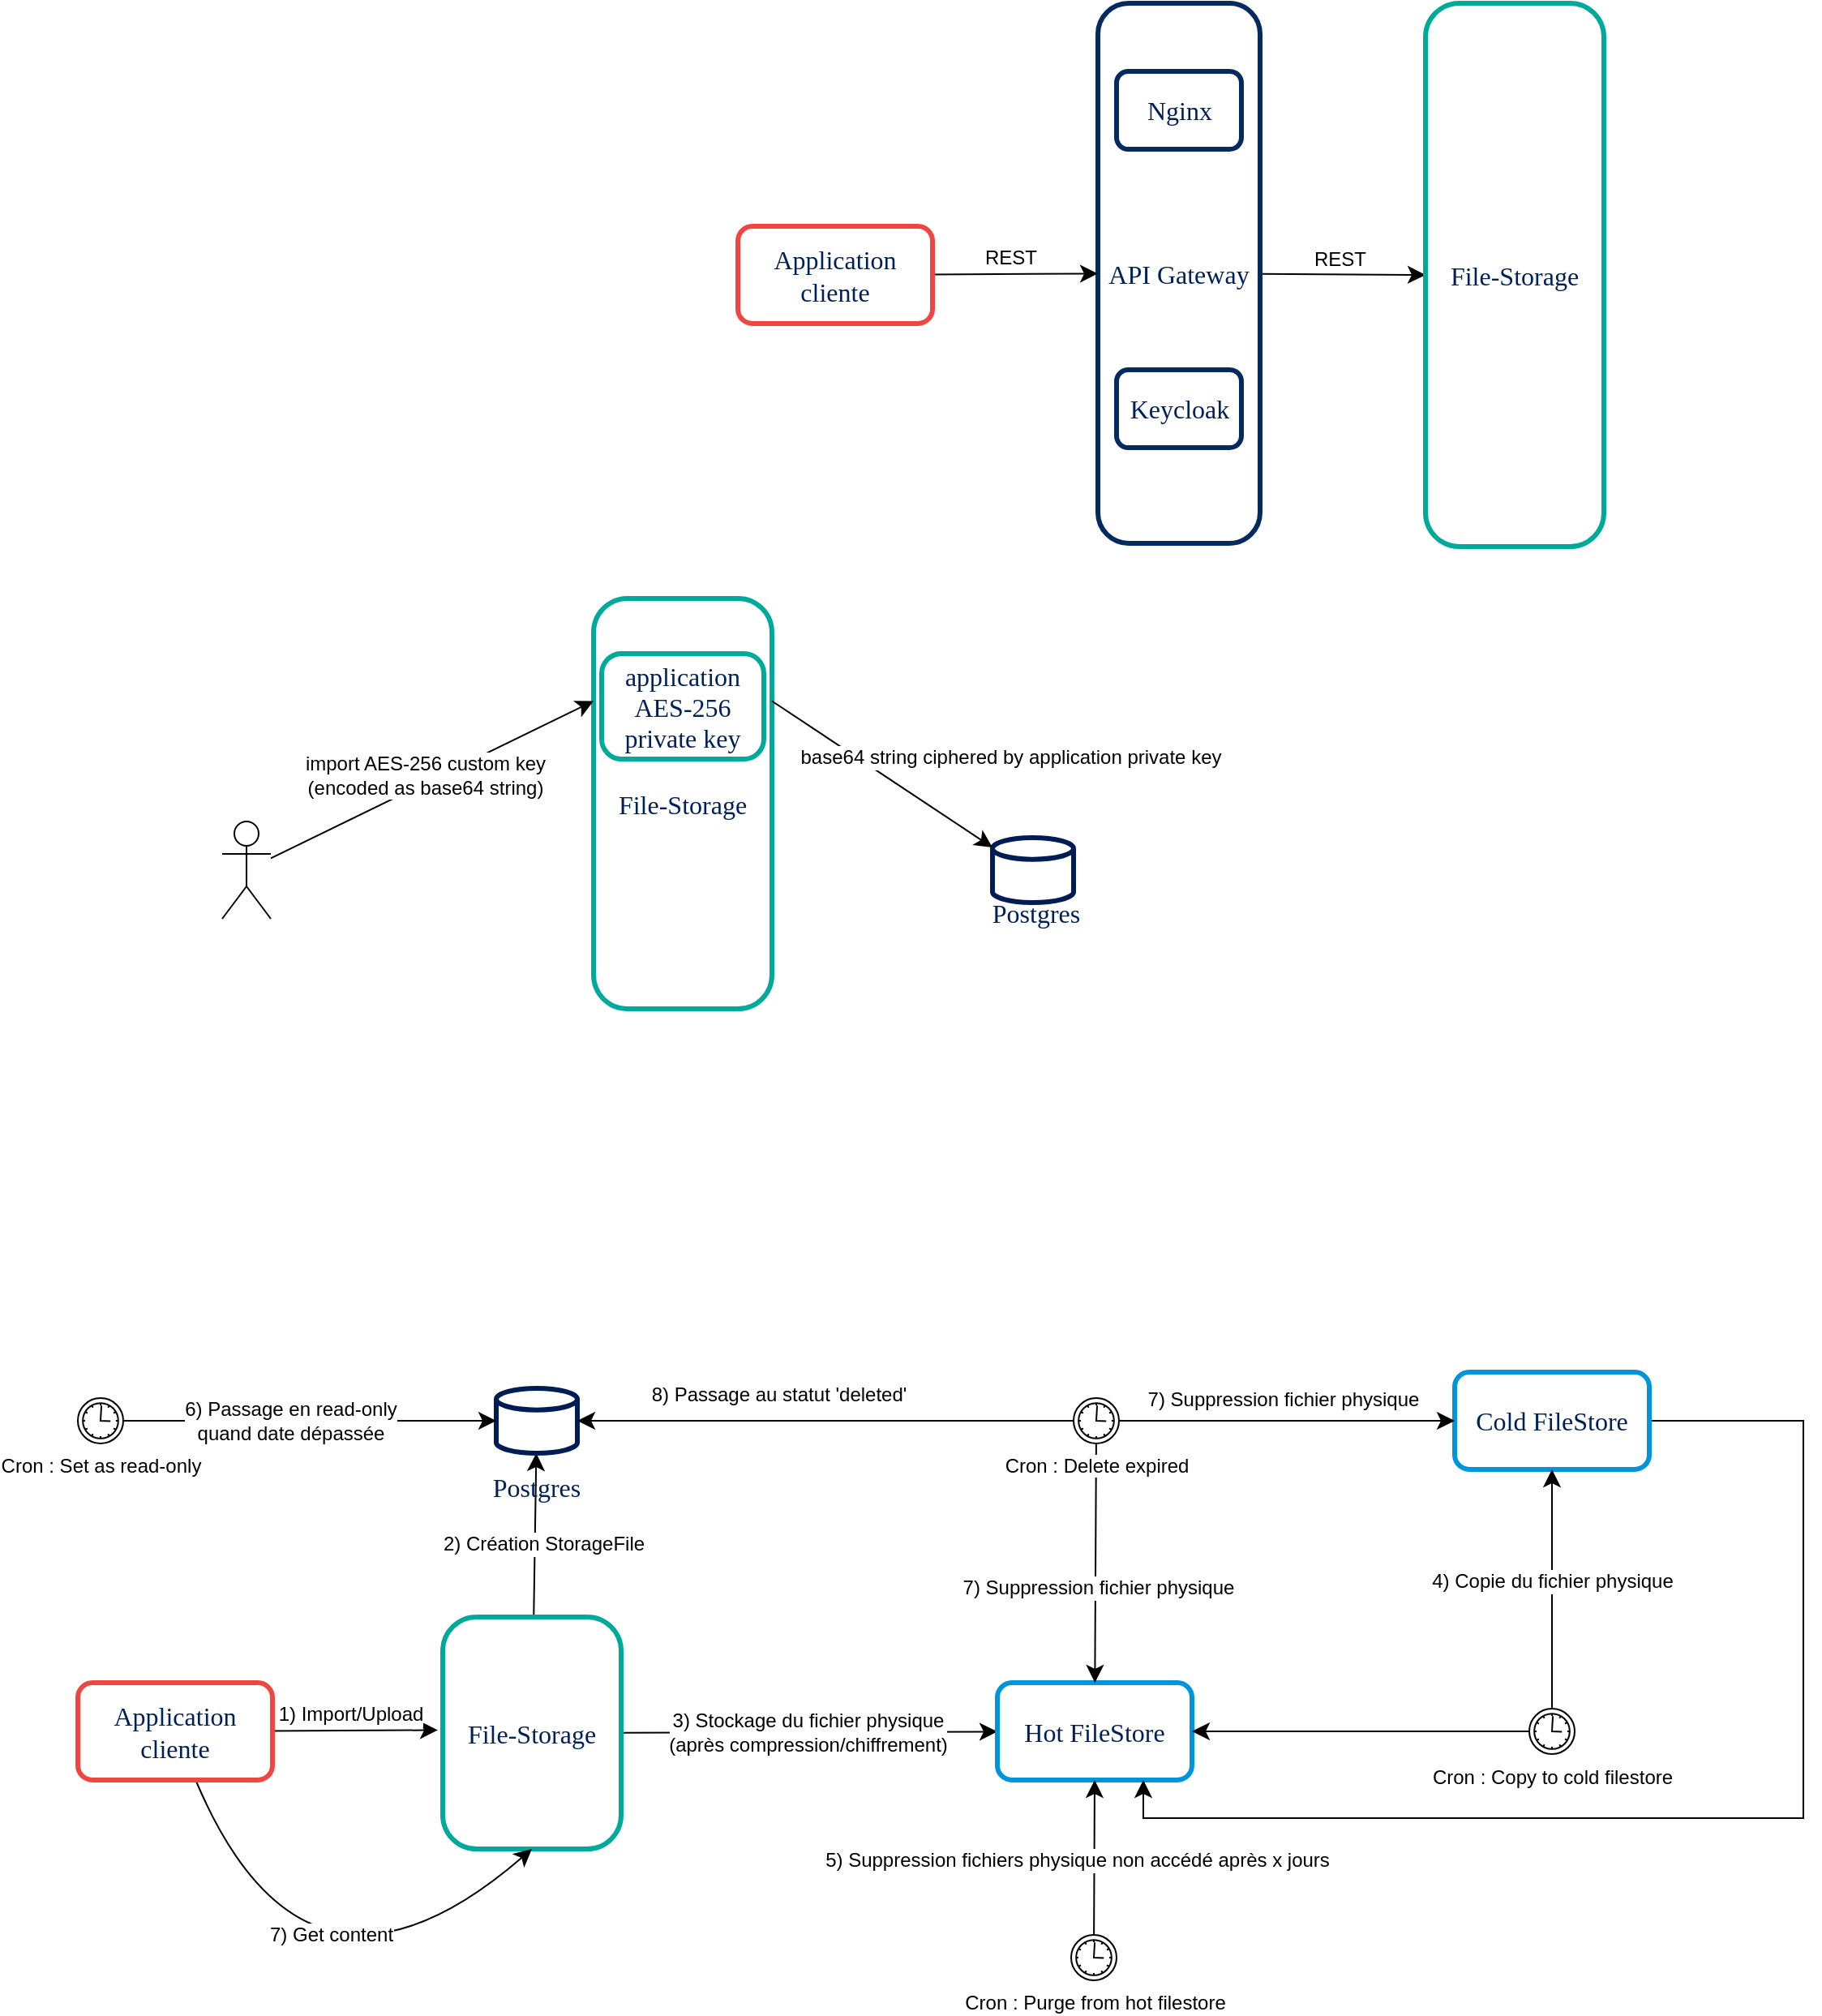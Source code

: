 <mxfile version="24.8.4">
  <diagram name="Page-1" id="FncsBsidGPWUWkws9rxi">
    <mxGraphModel dx="2234" dy="1232" grid="1" gridSize="10" guides="1" tooltips="1" connect="1" arrows="1" fold="1" page="0" pageScale="1" pageWidth="827" pageHeight="1169" math="0" shadow="0">
      <root>
        <mxCell id="0" />
        <mxCell id="1" parent="0" />
        <mxCell id="_1UMDs2DOgb2wRNb5rlj-7" style="edgeStyle=none;curved=1;rounded=0;orthogonalLoop=1;jettySize=auto;html=1;entryX=0;entryY=0.5;entryDx=0;entryDy=0;fontSize=12;startSize=8;endSize=8;" edge="1" parent="1" source="_1UMDs2DOgb2wRNb5rlj-1" target="_1UMDs2DOgb2wRNb5rlj-2">
          <mxGeometry relative="1" as="geometry" />
        </mxCell>
        <mxCell id="_1UMDs2DOgb2wRNb5rlj-9" value="REST" style="edgeLabel;html=1;align=center;verticalAlign=middle;resizable=0;points=[];fontSize=12;" vertex="1" connectable="0" parent="_1UMDs2DOgb2wRNb5rlj-7">
          <mxGeometry x="-0.078" relative="1" as="geometry">
            <mxPoint x="2" y="-9" as="offset" />
          </mxGeometry>
        </mxCell>
        <mxCell id="_1UMDs2DOgb2wRNb5rlj-1" value="API Gateway" style="rounded=1;whiteSpace=wrap;html=1;strokeColor=#042a60;strokeWidth=3;arcSize=19;fontFamily=Poppins;fontSource=https%3A%2F%2Ffonts.googleapis.com%2Fcss%3Ffamily%3DPoppins;fontSize=16;fontColor=#002058;fontStyle=0;labelBackgroundColor=none;labelBorderColor=none;" vertex="1" parent="1">
          <mxGeometry x="45" y="-39" width="100" height="333" as="geometry" />
        </mxCell>
        <mxCell id="_1UMDs2DOgb2wRNb5rlj-2" value="File-Storage" style="rounded=1;whiteSpace=wrap;html=1;strokeColor=#00AA9B;strokeWidth=3;arcSize=19;fontFamily=Poppins;fontSource=https%3A%2F%2Ffonts.googleapis.com%2Fcss%3Ffamily%3DPoppins;fontSize=16;fontColor=#002058;fontStyle=0;labelBackgroundColor=none;labelBorderColor=none;" vertex="1" parent="1">
          <mxGeometry x="247" y="-39" width="110" height="335" as="geometry" />
        </mxCell>
        <mxCell id="_1UMDs2DOgb2wRNb5rlj-3" value="&lt;div&gt;Nginx&lt;/div&gt;" style="rounded=1;whiteSpace=wrap;html=1;strokeColor=#042a60;strokeWidth=3;arcSize=15;fontFamily=Poppins;fontSource=https%3A%2F%2Ffonts.googleapis.com%2Fcss%3Ffamily%3DPoppins;fontSize=16;fontColor=#002058;fontStyle=0;labelBackgroundColor=none;labelBorderColor=none;" vertex="1" parent="1">
          <mxGeometry x="56.5" y="3" width="77" height="48" as="geometry" />
        </mxCell>
        <mxCell id="_1UMDs2DOgb2wRNb5rlj-4" value="Keycloak" style="rounded=1;whiteSpace=wrap;html=1;strokeColor=#042a60;strokeWidth=3;arcSize=15;fontFamily=Poppins;fontSource=https%3A%2F%2Ffonts.googleapis.com%2Fcss%3Ffamily%3DPoppins;fontSize=16;fontColor=#002058;fontStyle=0;labelBackgroundColor=none;labelBorderColor=none;" vertex="1" parent="1">
          <mxGeometry x="56.5" y="187" width="77" height="48" as="geometry" />
        </mxCell>
        <mxCell id="_1UMDs2DOgb2wRNb5rlj-10" style="edgeStyle=none;curved=1;rounded=0;orthogonalLoop=1;jettySize=auto;html=1;fontSize=12;startSize=8;endSize=8;" edge="1" parent="1" source="_1UMDs2DOgb2wRNb5rlj-5" target="_1UMDs2DOgb2wRNb5rlj-1">
          <mxGeometry relative="1" as="geometry" />
        </mxCell>
        <mxCell id="_1UMDs2DOgb2wRNb5rlj-11" value="REST" style="edgeLabel;html=1;align=center;verticalAlign=middle;resizable=0;points=[];fontSize=12;" vertex="1" connectable="0" parent="_1UMDs2DOgb2wRNb5rlj-10">
          <mxGeometry x="0.078" y="-1" relative="1" as="geometry">
            <mxPoint x="-7" y="-11" as="offset" />
          </mxGeometry>
        </mxCell>
        <mxCell id="_1UMDs2DOgb2wRNb5rlj-5" value="Application cliente" style="rounded=1;whiteSpace=wrap;html=1;strokeColor=#F04641;strokeWidth=3;arcSize=15;fontFamily=Poppins;fontSource=https%3A%2F%2Ffonts.googleapis.com%2Fcss%3Ffamily%3DPoppins;fontSize=16;fontColor=#002058;fontStyle=0;labelBackgroundColor=none;labelBorderColor=none;" vertex="1" parent="1">
          <mxGeometry x="-177" y="98.5" width="120" height="60" as="geometry" />
        </mxCell>
        <mxCell id="_1UMDs2DOgb2wRNb5rlj-12" value="File-Storage" style="rounded=1;whiteSpace=wrap;html=1;strokeColor=#00AA9B;strokeWidth=3;arcSize=19;fontFamily=Poppins;fontSource=https%3A%2F%2Ffonts.googleapis.com%2Fcss%3Ffamily%3DPoppins;fontSize=16;fontColor=#002058;fontStyle=0;labelBackgroundColor=none;labelBorderColor=none;" vertex="1" parent="1">
          <mxGeometry x="-266" y="328" width="110" height="253" as="geometry" />
        </mxCell>
        <mxCell id="_1UMDs2DOgb2wRNb5rlj-13" value="&lt;div&gt;application&lt;br&gt;&lt;/div&gt;&lt;div&gt;AES-256 private key&lt;/div&gt;" style="rounded=1;whiteSpace=wrap;html=1;strokeColor=#00AA9B;strokeWidth=3;arcSize=19;fontFamily=Poppins;fontSource=https%3A%2F%2Ffonts.googleapis.com%2Fcss%3Ffamily%3DPoppins;fontSize=16;fontColor=#002058;fontStyle=0;labelBackgroundColor=none;labelBorderColor=none;" vertex="1" parent="1">
          <mxGeometry x="-261" y="362" width="100" height="65" as="geometry" />
        </mxCell>
        <mxCell id="_1UMDs2DOgb2wRNb5rlj-14" value="" style="strokeWidth=3;html=1;shape=mxgraph.flowchart.database;whiteSpace=wrap;rounded=1;fontFamily=Helvetica;fontSource=https%3A%2F%2Ffonts.googleapis.com%2Fcss%3Ffamily%3DAverage%2BSans;fontSize=12;fontColor=default;fontStyle=0;strokeColor=#001C54;arcSize=50;fillColor=#FFFFFF;" vertex="1" parent="1">
          <mxGeometry x="-20" y="475.5" width="50" height="40" as="geometry" />
        </mxCell>
        <mxCell id="_1UMDs2DOgb2wRNb5rlj-15" value="Postgres" style="text;html=1;strokeColor=none;fillColor=none;align=center;verticalAlign=middle;whiteSpace=wrap;rounded=0;fontFamily=Poppins;fontSource=https%3A%2F%2Ffonts.googleapis.com%2Fcss%3Ffamily%3DPoppins;fontColor=#002058;fontSize=16;fontStyle=0" vertex="1" parent="1">
          <mxGeometry x="-33" y="512" width="80" height="20" as="geometry" />
        </mxCell>
        <mxCell id="_1UMDs2DOgb2wRNb5rlj-18" style="edgeStyle=none;curved=1;rounded=0;orthogonalLoop=1;jettySize=auto;html=1;fontSize=12;startSize=8;endSize=8;entryX=0;entryY=0.25;entryDx=0;entryDy=0;" edge="1" parent="1" source="_1UMDs2DOgb2wRNb5rlj-17" target="_1UMDs2DOgb2wRNb5rlj-12">
          <mxGeometry relative="1" as="geometry" />
        </mxCell>
        <mxCell id="_1UMDs2DOgb2wRNb5rlj-21" value="&lt;div&gt;import AES-256 custom key&lt;/div&gt;&lt;div&gt;(encoded as base64 string)&lt;br&gt;&lt;/div&gt;" style="edgeLabel;html=1;align=center;verticalAlign=middle;resizable=0;points=[];fontSize=12;" vertex="1" connectable="0" parent="_1UMDs2DOgb2wRNb5rlj-18">
          <mxGeometry x="0.143" y="-2" relative="1" as="geometry">
            <mxPoint x="-20" y="2" as="offset" />
          </mxGeometry>
        </mxCell>
        <mxCell id="_1UMDs2DOgb2wRNb5rlj-17" value="" style="shape=umlActor;verticalLabelPosition=bottom;verticalAlign=top;html=1;outlineConnect=0;" vertex="1" parent="1">
          <mxGeometry x="-495" y="465.5" width="30" height="60" as="geometry" />
        </mxCell>
        <mxCell id="_1UMDs2DOgb2wRNb5rlj-22" style="edgeStyle=none;curved=1;rounded=0;orthogonalLoop=1;jettySize=auto;html=1;entryX=0;entryY=0.15;entryDx=0;entryDy=0;entryPerimeter=0;fontSize=12;startSize=8;endSize=8;exitX=1;exitY=0.25;exitDx=0;exitDy=0;" edge="1" parent="1" source="_1UMDs2DOgb2wRNb5rlj-12" target="_1UMDs2DOgb2wRNb5rlj-14">
          <mxGeometry relative="1" as="geometry" />
        </mxCell>
        <mxCell id="_1UMDs2DOgb2wRNb5rlj-23" value="base64 string ciphered by application private key" style="edgeLabel;html=1;align=center;verticalAlign=middle;resizable=0;points=[];fontSize=12;" vertex="1" connectable="0" parent="_1UMDs2DOgb2wRNb5rlj-22">
          <mxGeometry x="-0.014" y="2" relative="1" as="geometry">
            <mxPoint x="79" y="-8" as="offset" />
          </mxGeometry>
        </mxCell>
        <mxCell id="_1UMDs2DOgb2wRNb5rlj-37" style="edgeStyle=none;curved=1;rounded=0;orthogonalLoop=1;jettySize=auto;html=1;fontSize=12;startSize=8;endSize=8;" edge="1" parent="1" source="_1UMDs2DOgb2wRNb5rlj-27" target="_1UMDs2DOgb2wRNb5rlj-35">
          <mxGeometry relative="1" as="geometry" />
        </mxCell>
        <mxCell id="_1UMDs2DOgb2wRNb5rlj-38" value="2) Création StorageFile" style="edgeLabel;html=1;align=center;verticalAlign=middle;resizable=0;points=[];fontSize=12;" vertex="1" connectable="0" parent="_1UMDs2DOgb2wRNb5rlj-37">
          <mxGeometry x="0.342" y="-5" relative="1" as="geometry">
            <mxPoint y="23" as="offset" />
          </mxGeometry>
        </mxCell>
        <mxCell id="_1UMDs2DOgb2wRNb5rlj-40" style="edgeStyle=none;curved=1;rounded=0;orthogonalLoop=1;jettySize=auto;html=1;fontSize=12;startSize=8;endSize=8;" edge="1" parent="1" source="_1UMDs2DOgb2wRNb5rlj-27" target="_1UMDs2DOgb2wRNb5rlj-41">
          <mxGeometry relative="1" as="geometry">
            <mxPoint x="-137" y="1025" as="targetPoint" />
          </mxGeometry>
        </mxCell>
        <mxCell id="_1UMDs2DOgb2wRNb5rlj-42" value="3) Stockage du fichier physique&lt;br&gt;(après compression/chiffrement)" style="edgeLabel;html=1;align=center;verticalAlign=middle;resizable=0;points=[];fontSize=12;" vertex="1" connectable="0" parent="_1UMDs2DOgb2wRNb5rlj-40">
          <mxGeometry x="0.054" y="1" relative="1" as="geometry">
            <mxPoint x="-8" y="1" as="offset" />
          </mxGeometry>
        </mxCell>
        <mxCell id="_1UMDs2DOgb2wRNb5rlj-27" value="File-Storage" style="rounded=1;whiteSpace=wrap;html=1;strokeColor=#00AA9B;strokeWidth=3;arcSize=19;fontFamily=Poppins;fontSource=https%3A%2F%2Ffonts.googleapis.com%2Fcss%3Ffamily%3DPoppins;fontSize=16;fontColor=#002058;fontStyle=0;labelBackgroundColor=none;labelBorderColor=none;" vertex="1" parent="1">
          <mxGeometry x="-359" y="956" width="110" height="143" as="geometry" />
        </mxCell>
        <mxCell id="_1UMDs2DOgb2wRNb5rlj-30" style="edgeStyle=none;curved=1;rounded=0;orthogonalLoop=1;jettySize=auto;html=1;fontSize=12;startSize=8;endSize=8;" edge="1" parent="1" source="_1UMDs2DOgb2wRNb5rlj-32">
          <mxGeometry relative="1" as="geometry">
            <mxPoint x="-362" y="1025.736" as="targetPoint" />
          </mxGeometry>
        </mxCell>
        <mxCell id="_1UMDs2DOgb2wRNb5rlj-31" value="1) Import/Upload" style="edgeLabel;html=1;align=center;verticalAlign=middle;resizable=0;points=[];fontSize=12;" vertex="1" connectable="0" parent="_1UMDs2DOgb2wRNb5rlj-30">
          <mxGeometry x="0.078" y="-1" relative="1" as="geometry">
            <mxPoint x="-7" y="-11" as="offset" />
          </mxGeometry>
        </mxCell>
        <mxCell id="_1UMDs2DOgb2wRNb5rlj-79" style="edgeStyle=none;curved=1;rounded=0;orthogonalLoop=1;jettySize=auto;html=1;entryX=0.5;entryY=1;entryDx=0;entryDy=0;fontSize=12;startSize=8;endSize=8;" edge="1" parent="1" source="_1UMDs2DOgb2wRNb5rlj-32" target="_1UMDs2DOgb2wRNb5rlj-27">
          <mxGeometry relative="1" as="geometry">
            <Array as="points">
              <mxPoint x="-443" y="1219" />
            </Array>
          </mxGeometry>
        </mxCell>
        <mxCell id="_1UMDs2DOgb2wRNb5rlj-80" value="7) Get content" style="edgeLabel;html=1;align=center;verticalAlign=middle;resizable=0;points=[];fontSize=12;" vertex="1" connectable="0" parent="_1UMDs2DOgb2wRNb5rlj-79">
          <mxGeometry x="-0.331" y="40" relative="1" as="geometry">
            <mxPoint as="offset" />
          </mxGeometry>
        </mxCell>
        <mxCell id="_1UMDs2DOgb2wRNb5rlj-32" value="Application cliente" style="rounded=1;whiteSpace=wrap;html=1;strokeColor=#F04641;strokeWidth=3;arcSize=15;fontFamily=Poppins;fontSource=https%3A%2F%2Ffonts.googleapis.com%2Fcss%3Ffamily%3DPoppins;fontSize=16;fontColor=#002058;fontStyle=0;labelBackgroundColor=none;labelBorderColor=none;" vertex="1" parent="1">
          <mxGeometry x="-584" y="996.5" width="120" height="60" as="geometry" />
        </mxCell>
        <mxCell id="_1UMDs2DOgb2wRNb5rlj-35" value="" style="strokeWidth=3;html=1;shape=mxgraph.flowchart.database;whiteSpace=wrap;rounded=1;fontFamily=Helvetica;fontSource=https%3A%2F%2Ffonts.googleapis.com%2Fcss%3Ffamily%3DAverage%2BSans;fontSize=12;fontColor=default;fontStyle=0;strokeColor=#001C54;arcSize=50;fillColor=#FFFFFF;" vertex="1" parent="1">
          <mxGeometry x="-326" y="815" width="50" height="40" as="geometry" />
        </mxCell>
        <mxCell id="_1UMDs2DOgb2wRNb5rlj-36" value="Postgres" style="text;html=1;strokeColor=none;fillColor=none;align=center;verticalAlign=middle;whiteSpace=wrap;rounded=0;fontFamily=Poppins;fontSource=https%3A%2F%2Ffonts.googleapis.com%2Fcss%3Ffamily%3DPoppins;fontColor=#002058;fontSize=16;fontStyle=0" vertex="1" parent="1">
          <mxGeometry x="-341" y="866" width="80" height="20" as="geometry" />
        </mxCell>
        <mxCell id="_1UMDs2DOgb2wRNb5rlj-41" value="Hot FileStore" style="rounded=1;whiteSpace=wrap;html=1;strokeColor=#0095db;strokeWidth=3;arcSize=15;fontFamily=Poppins;fontSource=https%3A%2F%2Ffonts.googleapis.com%2Fcss%3Ffamily%3DPoppins;fontSize=16;fontColor=#002058;fontStyle=0" vertex="1" parent="1">
          <mxGeometry x="-17" y="996.5" width="120" height="60" as="geometry" />
        </mxCell>
        <mxCell id="_1UMDs2DOgb2wRNb5rlj-81" style="edgeStyle=none;curved=0;rounded=0;orthogonalLoop=1;jettySize=auto;html=1;fontSize=12;startSize=8;endSize=8;entryX=0.75;entryY=1;entryDx=0;entryDy=0;" edge="1" parent="1" source="_1UMDs2DOgb2wRNb5rlj-43" target="_1UMDs2DOgb2wRNb5rlj-41">
          <mxGeometry relative="1" as="geometry">
            <Array as="points">
              <mxPoint x="480" y="835" />
              <mxPoint x="480" y="960" />
              <mxPoint x="480" y="1080" />
              <mxPoint x="300" y="1080" />
              <mxPoint x="73" y="1080" />
            </Array>
          </mxGeometry>
        </mxCell>
        <mxCell id="_1UMDs2DOgb2wRNb5rlj-43" value="Cold FileStore" style="rounded=1;whiteSpace=wrap;html=1;strokeColor=#0095db;strokeWidth=3;arcSize=15;fontFamily=Poppins;fontSource=https%3A%2F%2Ffonts.googleapis.com%2Fcss%3Ffamily%3DPoppins;fontSize=16;fontColor=#002058;fontStyle=0" vertex="1" parent="1">
          <mxGeometry x="265" y="805" width="120" height="60" as="geometry" />
        </mxCell>
        <mxCell id="_1UMDs2DOgb2wRNb5rlj-53" style="edgeStyle=none;curved=1;rounded=0;orthogonalLoop=1;jettySize=auto;html=1;entryX=1;entryY=0.5;entryDx=0;entryDy=0;fontSize=12;startSize=8;endSize=8;" edge="1" parent="1" source="_1UMDs2DOgb2wRNb5rlj-46" target="_1UMDs2DOgb2wRNb5rlj-41">
          <mxGeometry relative="1" as="geometry" />
        </mxCell>
        <mxCell id="_1UMDs2DOgb2wRNb5rlj-54" style="edgeStyle=none;curved=1;rounded=0;orthogonalLoop=1;jettySize=auto;html=1;fontSize=12;startSize=8;endSize=8;" edge="1" parent="1" source="_1UMDs2DOgb2wRNb5rlj-46" target="_1UMDs2DOgb2wRNb5rlj-43">
          <mxGeometry relative="1" as="geometry" />
        </mxCell>
        <mxCell id="_1UMDs2DOgb2wRNb5rlj-61" value="4) Copie du fichier physique" style="edgeLabel;html=1;align=center;verticalAlign=middle;resizable=0;points=[];fontSize=12;" vertex="1" connectable="0" parent="_1UMDs2DOgb2wRNb5rlj-54">
          <mxGeometry x="0.086" relative="1" as="geometry">
            <mxPoint y="1" as="offset" />
          </mxGeometry>
        </mxCell>
        <mxCell id="_1UMDs2DOgb2wRNb5rlj-46" value="Cron : Copy to cold filestore" style="points=[[0.145,0.145,0],[0.5,0,0],[0.855,0.145,0],[1,0.5,0],[0.855,0.855,0],[0.5,1,0],[0.145,0.855,0],[0,0.5,0]];shape=mxgraph.bpmn.event;html=1;verticalLabelPosition=bottom;labelBackgroundColor=#ffffff;verticalAlign=top;align=center;perimeter=ellipsePerimeter;outlineConnect=0;aspect=fixed;outline=standard;symbol=timer;" vertex="1" parent="1">
          <mxGeometry x="311" y="1012.5" width="28" height="28" as="geometry" />
        </mxCell>
        <mxCell id="_1UMDs2DOgb2wRNb5rlj-60" value="Cron : Purge from hot filestore" style="points=[[0.145,0.145,0],[0.5,0,0],[0.855,0.145,0],[1,0.5,0],[0.855,0.855,0],[0.5,1,0],[0.145,0.855,0],[0,0.5,0]];shape=mxgraph.bpmn.event;html=1;verticalLabelPosition=bottom;labelBackgroundColor=#ffffff;verticalAlign=top;align=center;perimeter=ellipsePerimeter;outlineConnect=0;aspect=fixed;outline=standard;symbol=timer;" vertex="1" parent="1">
          <mxGeometry x="28.5" y="1152" width="28" height="28" as="geometry" />
        </mxCell>
        <mxCell id="_1UMDs2DOgb2wRNb5rlj-62" style="edgeStyle=none;curved=1;rounded=0;orthogonalLoop=1;jettySize=auto;html=1;entryX=0.5;entryY=1;entryDx=0;entryDy=0;fontSize=12;startSize=8;endSize=8;" edge="1" parent="1" source="_1UMDs2DOgb2wRNb5rlj-60" target="_1UMDs2DOgb2wRNb5rlj-41">
          <mxGeometry relative="1" as="geometry" />
        </mxCell>
        <mxCell id="_1UMDs2DOgb2wRNb5rlj-63" value="5) Suppression fichiers physique non accédé après x jours" style="edgeLabel;html=1;align=center;verticalAlign=middle;resizable=0;points=[];fontSize=12;" vertex="1" connectable="0" parent="_1UMDs2DOgb2wRNb5rlj-62">
          <mxGeometry x="0.082" y="-2" relative="1" as="geometry">
            <mxPoint x="-13" y="5" as="offset" />
          </mxGeometry>
        </mxCell>
        <mxCell id="_1UMDs2DOgb2wRNb5rlj-64" value="Cron : Set as read-only" style="points=[[0.145,0.145,0],[0.5,0,0],[0.855,0.145,0],[1,0.5,0],[0.855,0.855,0],[0.5,1,0],[0.145,0.855,0],[0,0.5,0]];shape=mxgraph.bpmn.event;html=1;verticalLabelPosition=bottom;labelBackgroundColor=#ffffff;verticalAlign=top;align=center;perimeter=ellipsePerimeter;outlineConnect=0;aspect=fixed;outline=standard;symbol=timer;" vertex="1" parent="1">
          <mxGeometry x="-584" y="821" width="28" height="28" as="geometry" />
        </mxCell>
        <mxCell id="_1UMDs2DOgb2wRNb5rlj-65" style="edgeStyle=none;curved=1;rounded=0;orthogonalLoop=1;jettySize=auto;html=1;entryX=0;entryY=0.5;entryDx=0;entryDy=0;entryPerimeter=0;fontSize=12;startSize=8;endSize=8;" edge="1" parent="1" source="_1UMDs2DOgb2wRNb5rlj-64" target="_1UMDs2DOgb2wRNb5rlj-35">
          <mxGeometry relative="1" as="geometry" />
        </mxCell>
        <mxCell id="_1UMDs2DOgb2wRNb5rlj-66" value="6) Passage en read-only&lt;br&gt;quand date dépassée" style="edgeLabel;html=1;align=center;verticalAlign=middle;resizable=0;points=[];fontSize=12;" vertex="1" connectable="0" parent="_1UMDs2DOgb2wRNb5rlj-65">
          <mxGeometry x="-0.107" relative="1" as="geometry">
            <mxPoint as="offset" />
          </mxGeometry>
        </mxCell>
        <mxCell id="_1UMDs2DOgb2wRNb5rlj-70" style="edgeStyle=none;curved=1;rounded=0;orthogonalLoop=1;jettySize=auto;html=1;fontSize=12;startSize=8;endSize=8;" edge="1" parent="1" source="_1UMDs2DOgb2wRNb5rlj-67" target="_1UMDs2DOgb2wRNb5rlj-35">
          <mxGeometry relative="1" as="geometry" />
        </mxCell>
        <mxCell id="_1UMDs2DOgb2wRNb5rlj-71" style="edgeStyle=none;curved=1;rounded=0;orthogonalLoop=1;jettySize=auto;html=1;entryX=0;entryY=0.5;entryDx=0;entryDy=0;fontSize=12;startSize=8;endSize=8;" edge="1" parent="1" source="_1UMDs2DOgb2wRNb5rlj-67" target="_1UMDs2DOgb2wRNb5rlj-43">
          <mxGeometry relative="1" as="geometry" />
        </mxCell>
        <mxCell id="_1UMDs2DOgb2wRNb5rlj-72" style="edgeStyle=none;curved=1;rounded=0;orthogonalLoop=1;jettySize=auto;html=1;fontSize=12;startSize=8;endSize=8;" edge="1" parent="1" source="_1UMDs2DOgb2wRNb5rlj-67" target="_1UMDs2DOgb2wRNb5rlj-41">
          <mxGeometry relative="1" as="geometry" />
        </mxCell>
        <mxCell id="_1UMDs2DOgb2wRNb5rlj-73" value="7) Suppression fichier physique" style="edgeLabel;html=1;align=center;verticalAlign=middle;resizable=0;points=[];fontSize=12;" vertex="1" connectable="0" parent="_1UMDs2DOgb2wRNb5rlj-72">
          <mxGeometry x="0.206" y="1" relative="1" as="geometry">
            <mxPoint as="offset" />
          </mxGeometry>
        </mxCell>
        <mxCell id="_1UMDs2DOgb2wRNb5rlj-67" value="Cron : Delete expired" style="points=[[0.145,0.145,0],[0.5,0,0],[0.855,0.145,0],[1,0.5,0],[0.855,0.855,0],[0.5,1,0],[0.145,0.855,0],[0,0.5,0]];shape=mxgraph.bpmn.event;html=1;verticalLabelPosition=bottom;labelBackgroundColor=#ffffff;verticalAlign=top;align=center;perimeter=ellipsePerimeter;outlineConnect=0;aspect=fixed;outline=standard;symbol=timer;" vertex="1" parent="1">
          <mxGeometry x="30" y="821" width="28" height="28" as="geometry" />
        </mxCell>
        <mxCell id="_1UMDs2DOgb2wRNb5rlj-74" value="7) Suppression fichier physique" style="edgeLabel;html=1;align=center;verticalAlign=middle;resizable=0;points=[];fontSize=12;" vertex="1" connectable="0" parent="1">
          <mxGeometry x="103.0" y="909.003" as="geometry">
            <mxPoint x="56" y="-87" as="offset" />
          </mxGeometry>
        </mxCell>
        <mxCell id="_1UMDs2DOgb2wRNb5rlj-75" value="8) Passage au statut &#39;deleted&#39;" style="edgeLabel;html=1;align=center;verticalAlign=middle;resizable=0;points=[];fontSize=12;" vertex="1" connectable="0" parent="1">
          <mxGeometry x="-208.0" y="906.003" as="geometry">
            <mxPoint x="56" y="-87" as="offset" />
          </mxGeometry>
        </mxCell>
      </root>
    </mxGraphModel>
  </diagram>
</mxfile>
